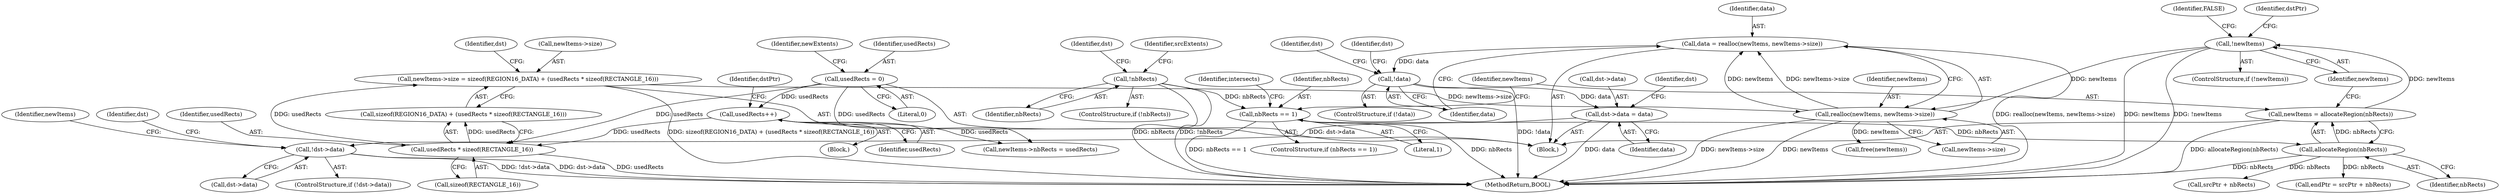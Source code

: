 digraph "0_FreeRDP_fc80ab45621bd966f70594c0b7393ec005a94007_0@API" {
"1000315" [label="(Call,data = realloc(newItems, newItems->size))"];
"1000317" [label="(Call,realloc(newItems, newItems->size))"];
"1000171" [label="(Call,!newItems)"];
"1000166" [label="(Call,newItems = allocateRegion(nbRects))"];
"1000168" [label="(Call,allocateRegion(nbRects))"];
"1000142" [label="(Call,nbRects == 1)"];
"1000130" [label="(Call,!nbRects)"];
"1000285" [label="(Call,newItems->size = sizeof(REGION16_DATA) + (usedRects * sizeof(RECTANGLE_16)))"];
"1000292" [label="(Call,usedRects * sizeof(RECTANGLE_16))"];
"1000222" [label="(Call,usedRects++)"];
"1000183" [label="(Call,usedRects = 0)"];
"1000323" [label="(Call,!data)"];
"1000329" [label="(Call,dst->data = data)"];
"1000335" [label="(Call,!dst->data)"];
"1000352" [label="(MethodReturn,BOOL)"];
"1000289" [label="(Call,sizeof(REGION16_DATA) + (usedRects * sizeof(RECTANGLE_16)))"];
"1000315" [label="(Call,data = realloc(newItems, newItems->size))"];
"1000167" [label="(Identifier,newItems)"];
"1000131" [label="(Identifier,nbRects)"];
"1000346" [label="(Identifier,dst)"];
"1000183" [label="(Call,usedRects = 0)"];
"1000168" [label="(Call,allocateRegion(nbRects))"];
"1000169" [label="(Identifier,nbRects)"];
"1000223" [label="(Identifier,usedRects)"];
"1000141" [label="(ControlStructure,if (nbRects == 1))"];
"1000301" [label="(Identifier,dst)"];
"1000172" [label="(Identifier,newItems)"];
"1000143" [label="(Identifier,nbRects)"];
"1000285" [label="(Call,newItems->size = sizeof(REGION16_DATA) + (usedRects * sizeof(RECTANGLE_16)))"];
"1000337" [label="(Identifier,dst)"];
"1000106" [label="(Block,)"];
"1000174" [label="(Identifier,FALSE)"];
"1000340" [label="(Call,free(newItems))"];
"1000194" [label="(Call,srcPtr + nbRects)"];
"1000324" [label="(Identifier,data)"];
"1000171" [label="(Call,!newItems)"];
"1000130" [label="(Call,!nbRects)"];
"1000336" [label="(Call,dst->data)"];
"1000318" [label="(Identifier,newItems)"];
"1000176" [label="(Identifier,dstPtr)"];
"1000280" [label="(Call,newItems->nbRects = usedRects)"];
"1000322" [label="(ControlStructure,if (!data))"];
"1000166" [label="(Call,newItems = allocateRegion(nbRects))"];
"1000134" [label="(Identifier,dst)"];
"1000217" [label="(Block,)"];
"1000188" [label="(Identifier,newExtents)"];
"1000329" [label="(Call,dst->data = data)"];
"1000333" [label="(Identifier,data)"];
"1000327" [label="(Identifier,dst)"];
"1000222" [label="(Call,usedRects++)"];
"1000319" [label="(Call,newItems->size)"];
"1000330" [label="(Call,dst->data)"];
"1000185" [label="(Literal,0)"];
"1000316" [label="(Identifier,data)"];
"1000192" [label="(Call,endPtr = srcPtr + nbRects)"];
"1000294" [label="(Call,sizeof(RECTANGLE_16))"];
"1000225" [label="(Identifier,dstPtr)"];
"1000170" [label="(ControlStructure,if (!newItems))"];
"1000341" [label="(Identifier,newItems)"];
"1000334" [label="(ControlStructure,if (!dst->data))"];
"1000144" [label="(Literal,1)"];
"1000292" [label="(Call,usedRects * sizeof(RECTANGLE_16))"];
"1000317" [label="(Call,realloc(newItems, newItems->size))"];
"1000286" [label="(Call,newItems->size)"];
"1000331" [label="(Identifier,dst)"];
"1000293" [label="(Identifier,usedRects)"];
"1000142" [label="(Call,nbRects == 1)"];
"1000148" [label="(Identifier,intersects)"];
"1000335" [label="(Call,!dst->data)"];
"1000129" [label="(ControlStructure,if (!nbRects))"];
"1000323" [label="(Call,!data)"];
"1000138" [label="(Identifier,srcExtents)"];
"1000184" [label="(Identifier,usedRects)"];
"1000315" -> "1000106"  [label="AST: "];
"1000315" -> "1000317"  [label="CFG: "];
"1000316" -> "1000315"  [label="AST: "];
"1000317" -> "1000315"  [label="AST: "];
"1000324" -> "1000315"  [label="CFG: "];
"1000315" -> "1000352"  [label="DDG: realloc(newItems, newItems->size)"];
"1000317" -> "1000315"  [label="DDG: newItems"];
"1000317" -> "1000315"  [label="DDG: newItems->size"];
"1000315" -> "1000323"  [label="DDG: data"];
"1000317" -> "1000319"  [label="CFG: "];
"1000318" -> "1000317"  [label="AST: "];
"1000319" -> "1000317"  [label="AST: "];
"1000317" -> "1000352"  [label="DDG: newItems"];
"1000317" -> "1000352"  [label="DDG: newItems->size"];
"1000171" -> "1000317"  [label="DDG: newItems"];
"1000285" -> "1000317"  [label="DDG: newItems->size"];
"1000317" -> "1000340"  [label="DDG: newItems"];
"1000171" -> "1000170"  [label="AST: "];
"1000171" -> "1000172"  [label="CFG: "];
"1000172" -> "1000171"  [label="AST: "];
"1000174" -> "1000171"  [label="CFG: "];
"1000176" -> "1000171"  [label="CFG: "];
"1000171" -> "1000352"  [label="DDG: newItems"];
"1000171" -> "1000352"  [label="DDG: !newItems"];
"1000166" -> "1000171"  [label="DDG: newItems"];
"1000166" -> "1000106"  [label="AST: "];
"1000166" -> "1000168"  [label="CFG: "];
"1000167" -> "1000166"  [label="AST: "];
"1000168" -> "1000166"  [label="AST: "];
"1000172" -> "1000166"  [label="CFG: "];
"1000166" -> "1000352"  [label="DDG: allocateRegion(nbRects)"];
"1000168" -> "1000166"  [label="DDG: nbRects"];
"1000168" -> "1000169"  [label="CFG: "];
"1000169" -> "1000168"  [label="AST: "];
"1000168" -> "1000352"  [label="DDG: nbRects"];
"1000142" -> "1000168"  [label="DDG: nbRects"];
"1000168" -> "1000192"  [label="DDG: nbRects"];
"1000168" -> "1000194"  [label="DDG: nbRects"];
"1000142" -> "1000141"  [label="AST: "];
"1000142" -> "1000144"  [label="CFG: "];
"1000143" -> "1000142"  [label="AST: "];
"1000144" -> "1000142"  [label="AST: "];
"1000148" -> "1000142"  [label="CFG: "];
"1000167" -> "1000142"  [label="CFG: "];
"1000142" -> "1000352"  [label="DDG: nbRects == 1"];
"1000142" -> "1000352"  [label="DDG: nbRects"];
"1000130" -> "1000142"  [label="DDG: nbRects"];
"1000130" -> "1000129"  [label="AST: "];
"1000130" -> "1000131"  [label="CFG: "];
"1000131" -> "1000130"  [label="AST: "];
"1000134" -> "1000130"  [label="CFG: "];
"1000138" -> "1000130"  [label="CFG: "];
"1000130" -> "1000352"  [label="DDG: !nbRects"];
"1000130" -> "1000352"  [label="DDG: nbRects"];
"1000285" -> "1000106"  [label="AST: "];
"1000285" -> "1000289"  [label="CFG: "];
"1000286" -> "1000285"  [label="AST: "];
"1000289" -> "1000285"  [label="AST: "];
"1000301" -> "1000285"  [label="CFG: "];
"1000285" -> "1000352"  [label="DDG: sizeof(REGION16_DATA) + (usedRects * sizeof(RECTANGLE_16))"];
"1000292" -> "1000285"  [label="DDG: usedRects"];
"1000292" -> "1000289"  [label="AST: "];
"1000292" -> "1000294"  [label="CFG: "];
"1000293" -> "1000292"  [label="AST: "];
"1000294" -> "1000292"  [label="AST: "];
"1000289" -> "1000292"  [label="CFG: "];
"1000292" -> "1000352"  [label="DDG: usedRects"];
"1000292" -> "1000289"  [label="DDG: usedRects"];
"1000222" -> "1000292"  [label="DDG: usedRects"];
"1000183" -> "1000292"  [label="DDG: usedRects"];
"1000222" -> "1000217"  [label="AST: "];
"1000222" -> "1000223"  [label="CFG: "];
"1000223" -> "1000222"  [label="AST: "];
"1000225" -> "1000222"  [label="CFG: "];
"1000183" -> "1000222"  [label="DDG: usedRects"];
"1000222" -> "1000280"  [label="DDG: usedRects"];
"1000183" -> "1000106"  [label="AST: "];
"1000183" -> "1000185"  [label="CFG: "];
"1000184" -> "1000183"  [label="AST: "];
"1000185" -> "1000183"  [label="AST: "];
"1000188" -> "1000183"  [label="CFG: "];
"1000183" -> "1000280"  [label="DDG: usedRects"];
"1000323" -> "1000322"  [label="AST: "];
"1000323" -> "1000324"  [label="CFG: "];
"1000324" -> "1000323"  [label="AST: "];
"1000327" -> "1000323"  [label="CFG: "];
"1000331" -> "1000323"  [label="CFG: "];
"1000323" -> "1000352"  [label="DDG: !data"];
"1000323" -> "1000329"  [label="DDG: data"];
"1000329" -> "1000106"  [label="AST: "];
"1000329" -> "1000333"  [label="CFG: "];
"1000330" -> "1000329"  [label="AST: "];
"1000333" -> "1000329"  [label="AST: "];
"1000337" -> "1000329"  [label="CFG: "];
"1000329" -> "1000352"  [label="DDG: data"];
"1000329" -> "1000335"  [label="DDG: dst->data"];
"1000335" -> "1000334"  [label="AST: "];
"1000335" -> "1000336"  [label="CFG: "];
"1000336" -> "1000335"  [label="AST: "];
"1000341" -> "1000335"  [label="CFG: "];
"1000346" -> "1000335"  [label="CFG: "];
"1000335" -> "1000352"  [label="DDG: dst->data"];
"1000335" -> "1000352"  [label="DDG: !dst->data"];
}
